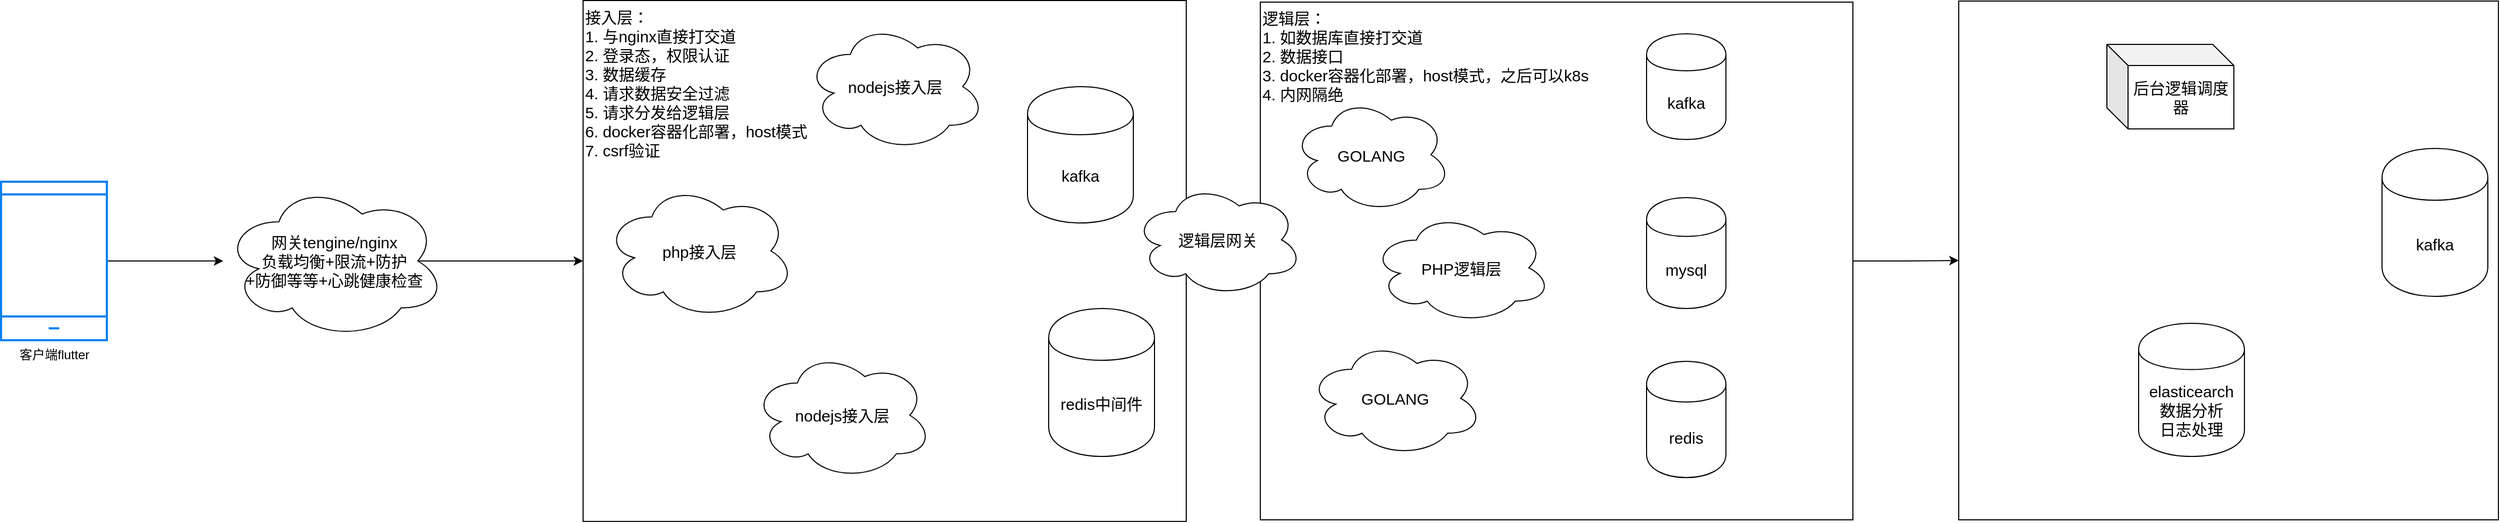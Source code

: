 <mxfile version="12.2.4" pages="1"><diagram id="NzWhENMBaFHGsDaJuT9y" name="第 1 页"><mxGraphModel dx="1123" dy="1903" grid="1" gridSize="10" guides="1" tooltips="1" connect="1" arrows="1" fold="1" page="1" pageScale="1" pageWidth="827" pageHeight="1169" math="0" shadow="0"><root><mxCell id="0"/><mxCell id="1" parent="0"/><mxCell id="28" style="edgeStyle=orthogonalEdgeStyle;rounded=0;orthogonalLoop=1;jettySize=auto;html=1;exitX=1;exitY=0.5;exitDx=0;exitDy=0;entryX=0;entryY=0.5;entryDx=0;entryDy=0;fontSize=15;" parent="1" source="17" target="24" edge="1"><mxGeometry relative="1" as="geometry"/></mxCell><mxCell id="17" value="逻辑层：&lt;br&gt;1. 如数据库直接打交道&lt;br&gt;2. 数据接口&lt;br&gt;3. docker容器化部署，host模式，之后可以k8s&lt;br&gt;4. 内网隔绝" style="rounded=0;whiteSpace=wrap;html=1;fontSize=15;align=left;verticalAlign=top;" parent="1" vertex="1"><mxGeometry x="1240" y="-10" width="560" height="490" as="geometry"/></mxCell><mxCell id="4" value="" style="edgeStyle=orthogonalEdgeStyle;rounded=0;orthogonalLoop=1;jettySize=auto;html=1;" parent="1" source="2" target="3" edge="1"><mxGeometry relative="1" as="geometry"/></mxCell><mxCell id="2" value="客户端flutter" style="html=1;verticalLabelPosition=bottom;align=center;labelBackgroundColor=#ffffff;verticalAlign=top;strokeWidth=2;strokeColor=#0080F0;shadow=0;dashed=0;shape=mxgraph.ios7.icons.smartphone;" parent="1" vertex="1"><mxGeometry x="50" y="160" width="100" height="150" as="geometry"/></mxCell><mxCell id="8" style="edgeStyle=orthogonalEdgeStyle;rounded=0;orthogonalLoop=1;jettySize=auto;html=1;exitX=0.875;exitY=0.5;exitDx=0;exitDy=0;exitPerimeter=0;fontSize=15;" parent="1" source="3" target="5" edge="1"><mxGeometry relative="1" as="geometry"/></mxCell><mxCell id="3" value="网关tengine/nginx&lt;br style=&quot;font-size: 15px;&quot;&gt;负载均衡+限流+防护&lt;br style=&quot;font-size: 15px;&quot;&gt;+防御等等+心跳健康检查" style="ellipse;shape=cloud;whiteSpace=wrap;html=1;fontSize=15;" parent="1" vertex="1"><mxGeometry x="260" y="161" width="210" height="148" as="geometry"/></mxCell><mxCell id="5" value="接入层：&lt;br&gt;1. 与nginx直接打交道&lt;br&gt;2. 登录态，权限认证&lt;br&gt;3. 数据缓存&lt;br&gt;4. 请求数据安全过滤&lt;br&gt;5. 请求分发给逻辑层&lt;br&gt;6. docker容器化部署，host模式&lt;br&gt;7. csrf验证" style="rounded=0;whiteSpace=wrap;html=1;fontSize=15;align=left;verticalAlign=top;" parent="1" vertex="1"><mxGeometry x="600" y="-11.5" width="570" height="493" as="geometry"/></mxCell><mxCell id="9" value="php接入层" style="ellipse;shape=cloud;whiteSpace=wrap;html=1;fontSize=15;" parent="1" vertex="1"><mxGeometry x="620" y="161" width="180" height="129" as="geometry"/></mxCell><mxCell id="10" value="nodejs接入层" style="ellipse;shape=cloud;whiteSpace=wrap;html=1;fontSize=15;" parent="1" vertex="1"><mxGeometry x="810" y="9" width="170" height="122" as="geometry"/></mxCell><mxCell id="11" value="nodejs接入层" style="ellipse;shape=cloud;whiteSpace=wrap;html=1;fontSize=15;" parent="1" vertex="1"><mxGeometry x="760" y="320" width="170" height="122" as="geometry"/></mxCell><mxCell id="12" value="kafka" style="shape=cylinder;whiteSpace=wrap;html=1;boundedLbl=1;backgroundOutline=1;fontSize=15;" parent="1" vertex="1"><mxGeometry x="1020" y="70" width="100" height="129" as="geometry"/></mxCell><mxCell id="13" value="redis中间件" style="shape=cylinder;whiteSpace=wrap;html=1;boundedLbl=1;backgroundOutline=1;fontSize=15;" parent="1" vertex="1"><mxGeometry x="1040" y="280" width="100" height="140" as="geometry"/></mxCell><mxCell id="16" value="逻辑层网关" style="ellipse;shape=cloud;whiteSpace=wrap;html=1;fontSize=15;align=center;" parent="1" vertex="1"><mxGeometry x="1120" y="161.5" width="160" height="107" as="geometry"/></mxCell><mxCell id="18" value="GOLANG" style="ellipse;shape=cloud;whiteSpace=wrap;html=1;fontSize=15;align=center;" parent="1" vertex="1"><mxGeometry x="1270" y="80" width="150" height="109" as="geometry"/></mxCell><mxCell id="19" value="PHP逻辑层" style="ellipse;shape=cloud;whiteSpace=wrap;html=1;fontSize=15;align=center;" parent="1" vertex="1"><mxGeometry x="1345" y="189" width="170" height="105" as="geometry"/></mxCell><mxCell id="20" value="GOLANG" style="ellipse;shape=cloud;whiteSpace=wrap;html=1;fontSize=15;align=center;" parent="1" vertex="1"><mxGeometry x="1285" y="310" width="165" height="110" as="geometry"/></mxCell><mxCell id="21" value="kafka" style="shape=cylinder;whiteSpace=wrap;html=1;boundedLbl=1;backgroundOutline=1;fontSize=15;align=center;" parent="1" vertex="1"><mxGeometry x="1605" y="20" width="75" height="100" as="geometry"/></mxCell><mxCell id="22" value="mysql" style="shape=cylinder;whiteSpace=wrap;html=1;boundedLbl=1;backgroundOutline=1;fontSize=15;align=center;" parent="1" vertex="1"><mxGeometry x="1605" y="175" width="75" height="105" as="geometry"/></mxCell><mxCell id="23" value="redis" style="shape=cylinder;whiteSpace=wrap;html=1;boundedLbl=1;backgroundOutline=1;fontSize=15;align=center;" parent="1" vertex="1"><mxGeometry x="1605" y="330" width="75" height="110" as="geometry"/></mxCell><mxCell id="24" value="" style="rounded=0;whiteSpace=wrap;html=1;fontSize=15;align=center;" parent="1" vertex="1"><mxGeometry x="1900" y="-11" width="510" height="491" as="geometry"/></mxCell><mxCell id="29" value="后台逻辑调度器" style="shape=cube;whiteSpace=wrap;html=1;boundedLbl=1;backgroundOutline=1;darkOpacity=0.05;darkOpacity2=0.1;fontSize=15;align=center;" parent="1" vertex="1"><mxGeometry x="2040" y="30" width="120" height="80" as="geometry"/></mxCell><mxCell id="30" value="kafka" style="shape=cylinder;whiteSpace=wrap;html=1;boundedLbl=1;backgroundOutline=1;fontSize=15;align=center;" parent="1" vertex="1"><mxGeometry x="2300" y="128.5" width="100" height="140" as="geometry"/></mxCell><mxCell id="31" value="elasticearch&lt;br&gt;数据分析&lt;br&gt;日志处理" style="shape=cylinder;whiteSpace=wrap;html=1;boundedLbl=1;backgroundOutline=1;fontSize=15;align=center;" parent="1" vertex="1"><mxGeometry x="2070" y="294" width="100" height="126" as="geometry"/></mxCell></root></mxGraphModel></diagram></mxfile>